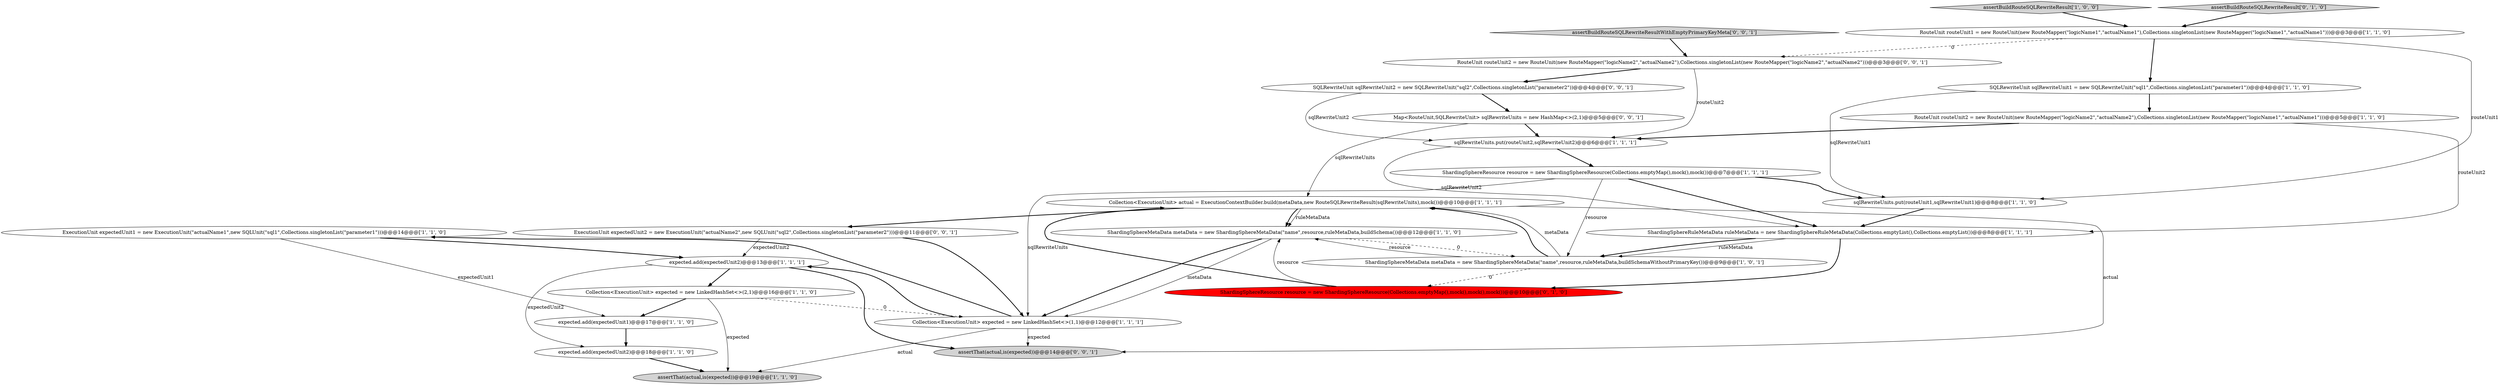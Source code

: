 digraph {
5 [style = filled, label = "ExecutionUnit expectedUnit1 = new ExecutionUnit(\"actualName1\",new SQLUnit(\"sql1\",Collections.singletonList(\"parameter1\")))@@@14@@@['1', '1', '0']", fillcolor = white, shape = ellipse image = "AAA0AAABBB1BBB"];
4 [style = filled, label = "Collection<ExecutionUnit> expected = new LinkedHashSet<>(1,1)@@@12@@@['1', '1', '1']", fillcolor = white, shape = ellipse image = "AAA0AAABBB1BBB"];
15 [style = filled, label = "RouteUnit routeUnit1 = new RouteUnit(new RouteMapper(\"logicName1\",\"actualName1\"),Collections.singletonList(new RouteMapper(\"logicName1\",\"actualName1\")))@@@3@@@['1', '1', '0']", fillcolor = white, shape = ellipse image = "AAA0AAABBB1BBB"];
17 [style = filled, label = "ShardingSphereMetaData metaData = new ShardingSphereMetaData(\"name\",resource,ruleMetaData,buildSchema())@@@12@@@['1', '1', '0']", fillcolor = white, shape = ellipse image = "AAA0AAABBB1BBB"];
22 [style = filled, label = "Map<RouteUnit,SQLRewriteUnit> sqlRewriteUnits = new HashMap<>(2,1)@@@5@@@['0', '0', '1']", fillcolor = white, shape = ellipse image = "AAA0AAABBB3BBB"];
9 [style = filled, label = "ShardingSphereRuleMetaData ruleMetaData = new ShardingSphereRuleMetaData(Collections.emptyList(),Collections.emptyList())@@@8@@@['1', '1', '1']", fillcolor = white, shape = ellipse image = "AAA0AAABBB1BBB"];
10 [style = filled, label = "assertBuildRouteSQLRewriteResult['1', '0', '0']", fillcolor = lightgray, shape = diamond image = "AAA0AAABBB1BBB"];
13 [style = filled, label = "RouteUnit routeUnit2 = new RouteUnit(new RouteMapper(\"logicName2\",\"actualName2\"),Collections.singletonList(new RouteMapper(\"logicName1\",\"actualName1\")))@@@5@@@['1', '1', '0']", fillcolor = white, shape = ellipse image = "AAA0AAABBB1BBB"];
23 [style = filled, label = "SQLRewriteUnit sqlRewriteUnit2 = new SQLRewriteUnit(\"sql2\",Collections.singletonList(\"parameter2\"))@@@4@@@['0', '0', '1']", fillcolor = white, shape = ellipse image = "AAA0AAABBB3BBB"];
16 [style = filled, label = "expected.add(expectedUnit2)@@@18@@@['1', '1', '0']", fillcolor = white, shape = ellipse image = "AAA0AAABBB1BBB"];
21 [style = filled, label = "ExecutionUnit expectedUnit2 = new ExecutionUnit(\"actualName2\",new SQLUnit(\"sql2\",Collections.singletonList(\"parameter2\")))@@@11@@@['0', '0', '1']", fillcolor = white, shape = ellipse image = "AAA0AAABBB3BBB"];
19 [style = filled, label = "ShardingSphereResource resource = new ShardingSphereResource(Collections.emptyMap(),mock(),mock(),mock())@@@10@@@['0', '1', '0']", fillcolor = red, shape = ellipse image = "AAA1AAABBB2BBB"];
20 [style = filled, label = "assertThat(actual,is(expected))@@@14@@@['0', '0', '1']", fillcolor = lightgray, shape = ellipse image = "AAA0AAABBB3BBB"];
14 [style = filled, label = "sqlRewriteUnits.put(routeUnit2,sqlRewriteUnit2)@@@6@@@['1', '1', '1']", fillcolor = white, shape = ellipse image = "AAA0AAABBB1BBB"];
6 [style = filled, label = "assertThat(actual,is(expected))@@@19@@@['1', '1', '0']", fillcolor = lightgray, shape = ellipse image = "AAA0AAABBB1BBB"];
0 [style = filled, label = "SQLRewriteUnit sqlRewriteUnit1 = new SQLRewriteUnit(\"sql1\",Collections.singletonList(\"parameter1\"))@@@4@@@['1', '1', '0']", fillcolor = white, shape = ellipse image = "AAA0AAABBB1BBB"];
24 [style = filled, label = "RouteUnit routeUnit2 = new RouteUnit(new RouteMapper(\"logicName2\",\"actualName2\"),Collections.singletonList(new RouteMapper(\"logicName2\",\"actualName2\")))@@@3@@@['0', '0', '1']", fillcolor = white, shape = ellipse image = "AAA0AAABBB3BBB"];
2 [style = filled, label = "sqlRewriteUnits.put(routeUnit1,sqlRewriteUnit1)@@@8@@@['1', '1', '0']", fillcolor = white, shape = ellipse image = "AAA0AAABBB1BBB"];
25 [style = filled, label = "assertBuildRouteSQLRewriteResultWithEmptyPrimaryKeyMeta['0', '0', '1']", fillcolor = lightgray, shape = diamond image = "AAA0AAABBB3BBB"];
3 [style = filled, label = "Collection<ExecutionUnit> actual = ExecutionContextBuilder.build(metaData,new RouteSQLRewriteResult(sqlRewriteUnits),mock())@@@10@@@['1', '1', '1']", fillcolor = white, shape = ellipse image = "AAA0AAABBB1BBB"];
18 [style = filled, label = "assertBuildRouteSQLRewriteResult['0', '1', '0']", fillcolor = lightgray, shape = diamond image = "AAA0AAABBB2BBB"];
7 [style = filled, label = "Collection<ExecutionUnit> expected = new LinkedHashSet<>(2,1)@@@16@@@['1', '1', '0']", fillcolor = white, shape = ellipse image = "AAA0AAABBB1BBB"];
12 [style = filled, label = "ShardingSphereResource resource = new ShardingSphereResource(Collections.emptyMap(),mock(),mock())@@@7@@@['1', '1', '1']", fillcolor = white, shape = ellipse image = "AAA0AAABBB1BBB"];
11 [style = filled, label = "expected.add(expectedUnit1)@@@17@@@['1', '1', '0']", fillcolor = white, shape = ellipse image = "AAA0AAABBB1BBB"];
1 [style = filled, label = "expected.add(expectedUnit2)@@@13@@@['1', '1', '1']", fillcolor = white, shape = ellipse image = "AAA0AAABBB1BBB"];
8 [style = filled, label = "ShardingSphereMetaData metaData = new ShardingSphereMetaData(\"name\",resource,ruleMetaData,buildSchemaWithoutPrimaryKey())@@@9@@@['1', '0', '1']", fillcolor = white, shape = ellipse image = "AAA0AAABBB1BBB"];
9->8 [style = solid, label="ruleMetaData"];
11->16 [style = bold, label=""];
1->16 [style = solid, label="expectedUnit2"];
8->19 [style = dashed, label="0"];
7->11 [style = bold, label=""];
19->17 [style = solid, label="resource"];
10->15 [style = bold, label=""];
21->1 [style = solid, label="expectedUnit2"];
0->13 [style = bold, label=""];
3->20 [style = solid, label="actual"];
0->2 [style = solid, label="sqlRewriteUnit1"];
16->6 [style = bold, label=""];
15->24 [style = dashed, label="0"];
8->3 [style = bold, label=""];
18->15 [style = bold, label=""];
3->17 [style = solid, label="ruleMetaData"];
4->6 [style = solid, label="actual"];
7->4 [style = dashed, label="0"];
1->20 [style = bold, label=""];
2->9 [style = bold, label=""];
14->9 [style = solid, label="sqlRewriteUnit2"];
9->8 [style = bold, label=""];
12->9 [style = bold, label=""];
1->7 [style = bold, label=""];
12->4 [style = solid, label="sqlRewriteUnits"];
4->20 [style = solid, label="expected"];
5->1 [style = bold, label=""];
25->24 [style = bold, label=""];
12->2 [style = bold, label=""];
5->11 [style = solid, label="expectedUnit1"];
23->22 [style = bold, label=""];
8->17 [style = solid, label="resource"];
7->6 [style = solid, label="expected"];
22->3 [style = solid, label="sqlRewriteUnits"];
15->0 [style = bold, label=""];
14->12 [style = bold, label=""];
24->14 [style = solid, label="routeUnit2"];
8->3 [style = solid, label="metaData"];
17->8 [style = dashed, label="0"];
9->19 [style = bold, label=""];
15->2 [style = solid, label="routeUnit1"];
3->17 [style = bold, label=""];
3->21 [style = bold, label=""];
4->1 [style = bold, label=""];
17->4 [style = solid, label="metaData"];
12->8 [style = solid, label="resource"];
23->14 [style = solid, label="sqlRewriteUnit2"];
22->14 [style = bold, label=""];
13->14 [style = bold, label=""];
4->5 [style = bold, label=""];
19->3 [style = bold, label=""];
17->4 [style = bold, label=""];
21->4 [style = bold, label=""];
24->23 [style = bold, label=""];
13->9 [style = solid, label="routeUnit2"];
}
